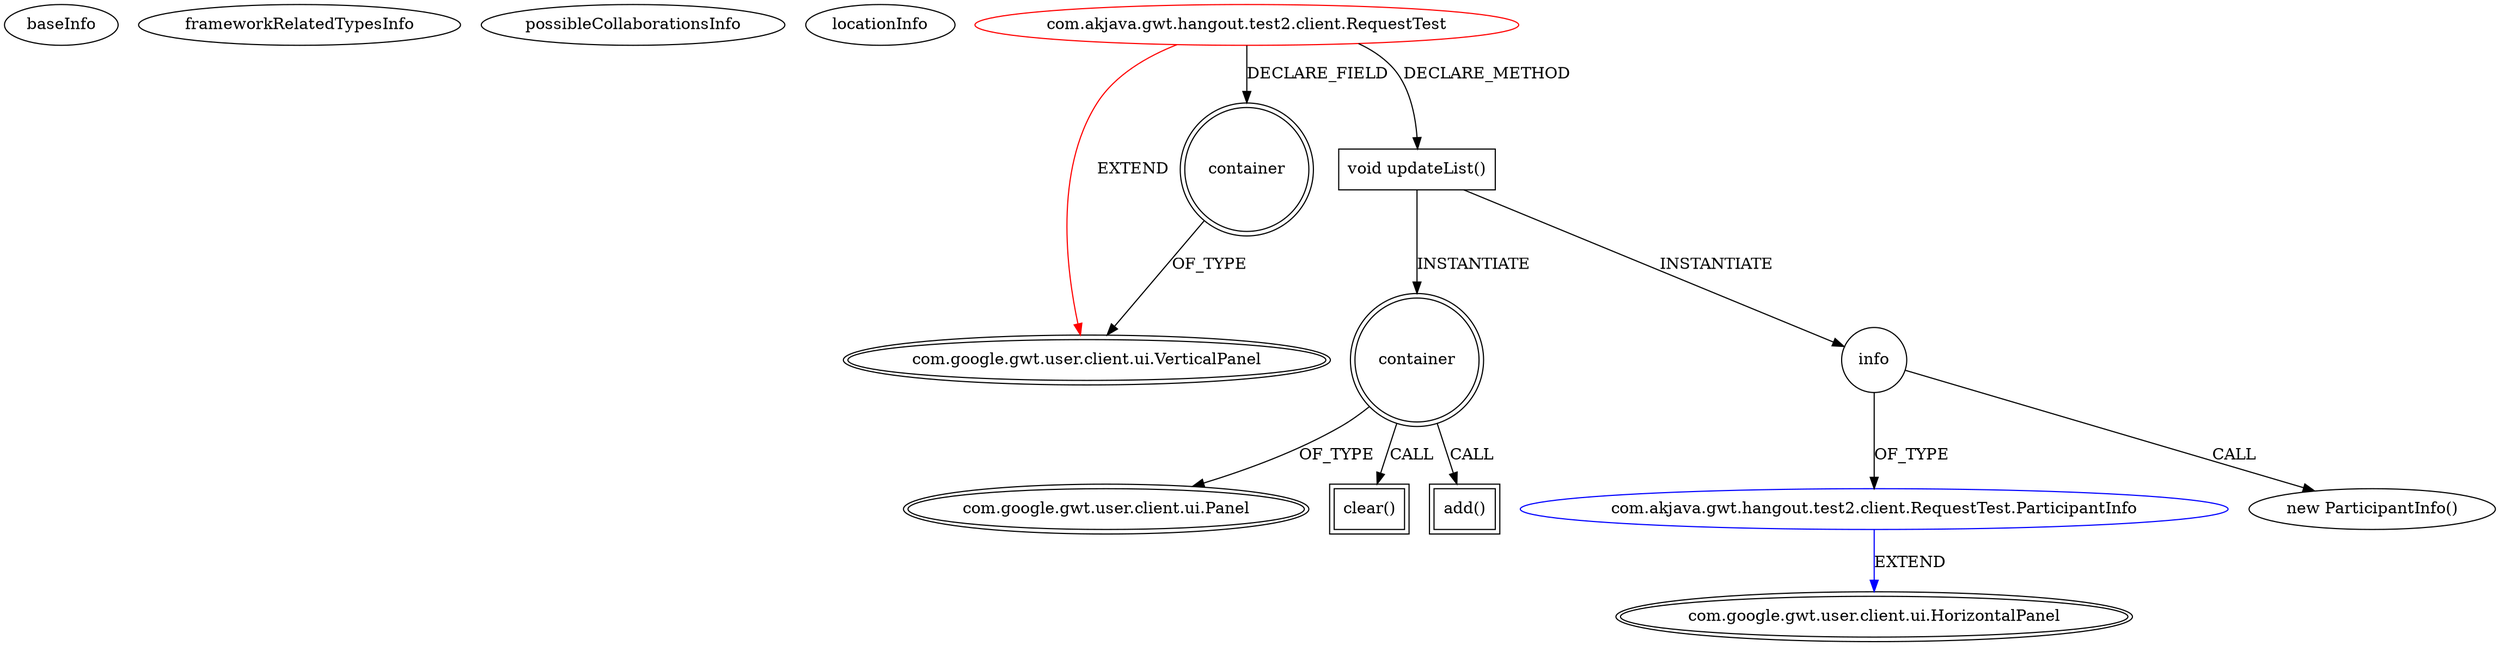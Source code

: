 digraph {
baseInfo[graphId=545,category="extension_graph",isAnonymous=false,possibleRelation=true]
frameworkRelatedTypesInfo[0="com.google.gwt.user.client.ui.VerticalPanel"]
possibleCollaborationsInfo[0="545~CLIENT_METHOD_DECLARATION-INSTANTIATION-~com.google.gwt.user.client.ui.VerticalPanel ~com.google.gwt.user.client.ui.HorizontalPanel ~false~false"]
locationInfo[projectName="akjava-GWT-Hangouts",filePath="/akjava-GWT-Hangouts/GWT-Hangouts-master/apps/hangout-test/src/com/akjava/gwt/hangout/test2/client/RequestTest.java",contextSignature="RequestTest",graphId="545"]
0[label="com.akjava.gwt.hangout.test2.client.RequestTest",vertexType="ROOT_CLIENT_CLASS_DECLARATION",isFrameworkType=false,color=red]
1[label="com.google.gwt.user.client.ui.VerticalPanel",vertexType="FRAMEWORK_CLASS_TYPE",isFrameworkType=true,peripheries=2]
2[label="container",vertexType="FIELD_DECLARATION",isFrameworkType=true,peripheries=2,shape=circle]
4[label="void updateList()",vertexType="CLIENT_METHOD_DECLARATION",isFrameworkType=false,shape=box]
5[label="container",vertexType="VARIABLE_EXPRESION",isFrameworkType=true,peripheries=2,shape=circle]
7[label="com.google.gwt.user.client.ui.Panel",vertexType="FRAMEWORK_CLASS_TYPE",isFrameworkType=true,peripheries=2]
6[label="clear()",vertexType="INSIDE_CALL",isFrameworkType=true,peripheries=2,shape=box]
9[label="info",vertexType="VARIABLE_EXPRESION",isFrameworkType=false,shape=circle]
10[label="com.akjava.gwt.hangout.test2.client.RequestTest.ParticipantInfo",vertexType="REFERENCE_CLIENT_CLASS_DECLARATION",isFrameworkType=false,color=blue]
11[label="com.google.gwt.user.client.ui.HorizontalPanel",vertexType="FRAMEWORK_CLASS_TYPE",isFrameworkType=true,peripheries=2]
8[label="new ParticipantInfo()",vertexType="CONSTRUCTOR_CALL",isFrameworkType=false]
13[label="add()",vertexType="INSIDE_CALL",isFrameworkType=true,peripheries=2,shape=box]
0->1[label="EXTEND",color=red]
0->2[label="DECLARE_FIELD"]
2->1[label="OF_TYPE"]
0->4[label="DECLARE_METHOD"]
4->5[label="INSTANTIATE"]
5->7[label="OF_TYPE"]
5->6[label="CALL"]
4->9[label="INSTANTIATE"]
10->11[label="EXTEND",color=blue]
9->10[label="OF_TYPE"]
9->8[label="CALL"]
5->13[label="CALL"]
}
